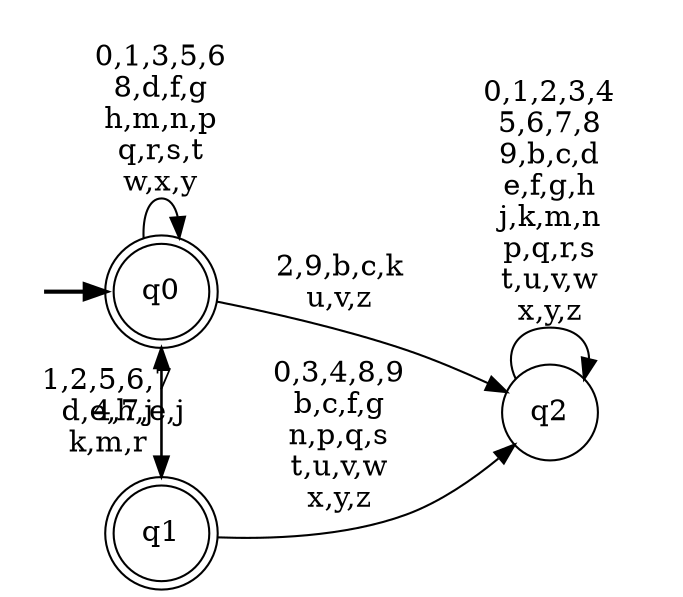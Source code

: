 digraph BlueStar {
__start0 [style = invis, shape = none, label = "", width = 0, height = 0];

rankdir=LR;
size="8,5";

s0 [style="rounded,filled", color="black", fillcolor="white" shape="doublecircle", label="q0"];
s1 [style="rounded,filled", color="black", fillcolor="white" shape="doublecircle", label="q1"];
s2 [style="filled", color="black", fillcolor="white" shape="circle", label="q2"];
subgraph cluster_main { 
	graph [pad=".75", ranksep="0.15", nodesep="0.15"];
	 style=invis; 
	__start0 -> s0 [penwidth=2];
}
s0 -> s0 [label="0,1,3,5,6\n8,d,f,g\nh,m,n,p\nq,r,s,t\nw,x,y"];
s0 -> s1 [label="4,7,e,j"];
s0 -> s2 [label="2,9,b,c,k\nu,v,z"];
s1 -> s0 [label="1,2,5,6,7\nd,e,h,j\nk,m,r"];
s1 -> s2 [label="0,3,4,8,9\nb,c,f,g\nn,p,q,s\nt,u,v,w\nx,y,z"];
s2 -> s2 [label="0,1,2,3,4\n5,6,7,8\n9,b,c,d\ne,f,g,h\nj,k,m,n\np,q,r,s\nt,u,v,w\nx,y,z"];

}